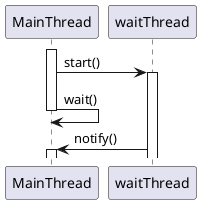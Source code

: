 @startuml
'https://plantuml.com/sequence-diagram


activate MainThread
MainThread -> waitThread : start()
activate waitThread
MainThread -> MainThread : wait()
deactivate MainThread
waitThread -> MainThread : notify()
activate MainThread

@enduml